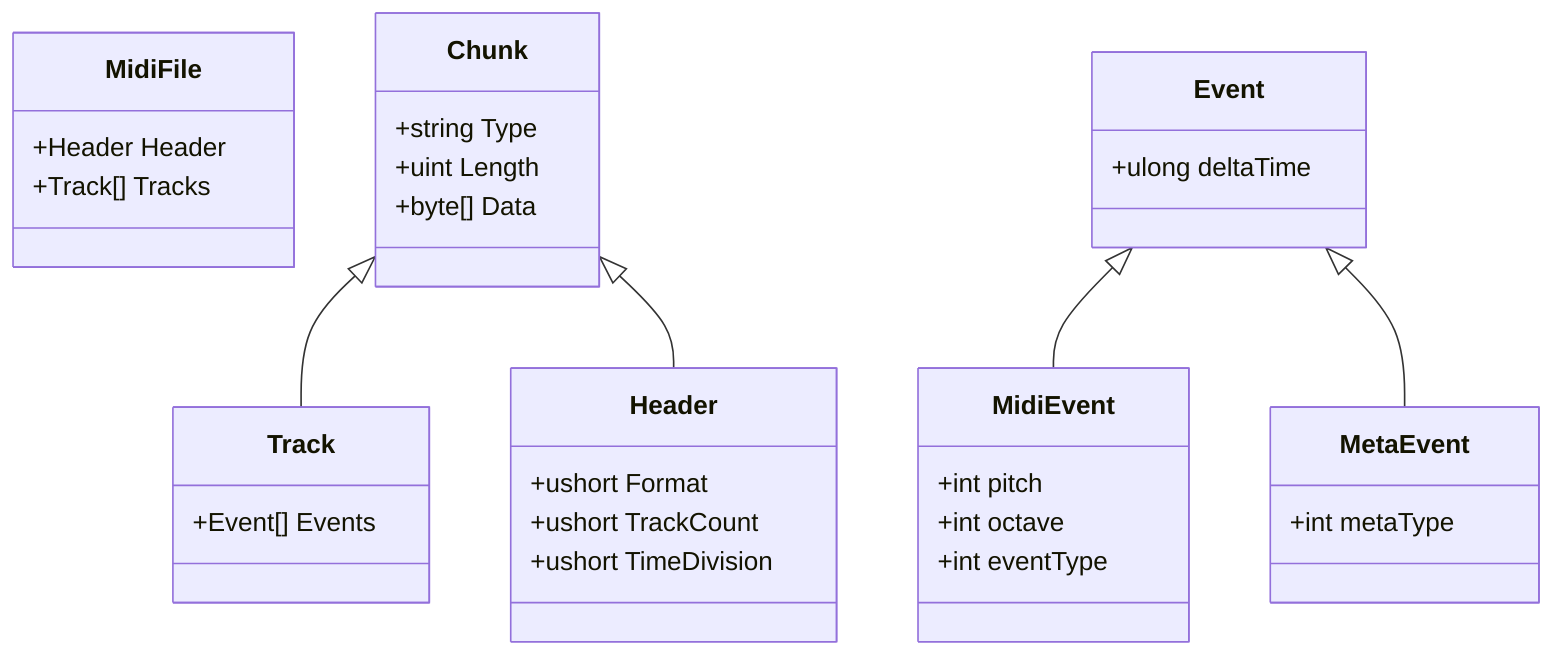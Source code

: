 classDiagram
    class MidiFile
    
    MidiFile : +Header Header
    MidiFile : +Track[] Tracks

    class Chunk{
        +string Type
        +uint Length
        +byte[] Data
    }

    Chunk <|-- Track
    Chunk <|-- Header

    class Header{
        +ushort Format
        +ushort TrackCount
        +ushort TimeDivision
    }

    class Track{
        +Event[] Events
    }

    Event <|-- MidiEvent
    Event <|-- MetaEvent

    class Event{
        +ulong deltaTime
    }

    class MetaEvent{
        +int metaType
    }

    class MidiEvent{
        +int pitch
        +int octave
        +int eventType
    }